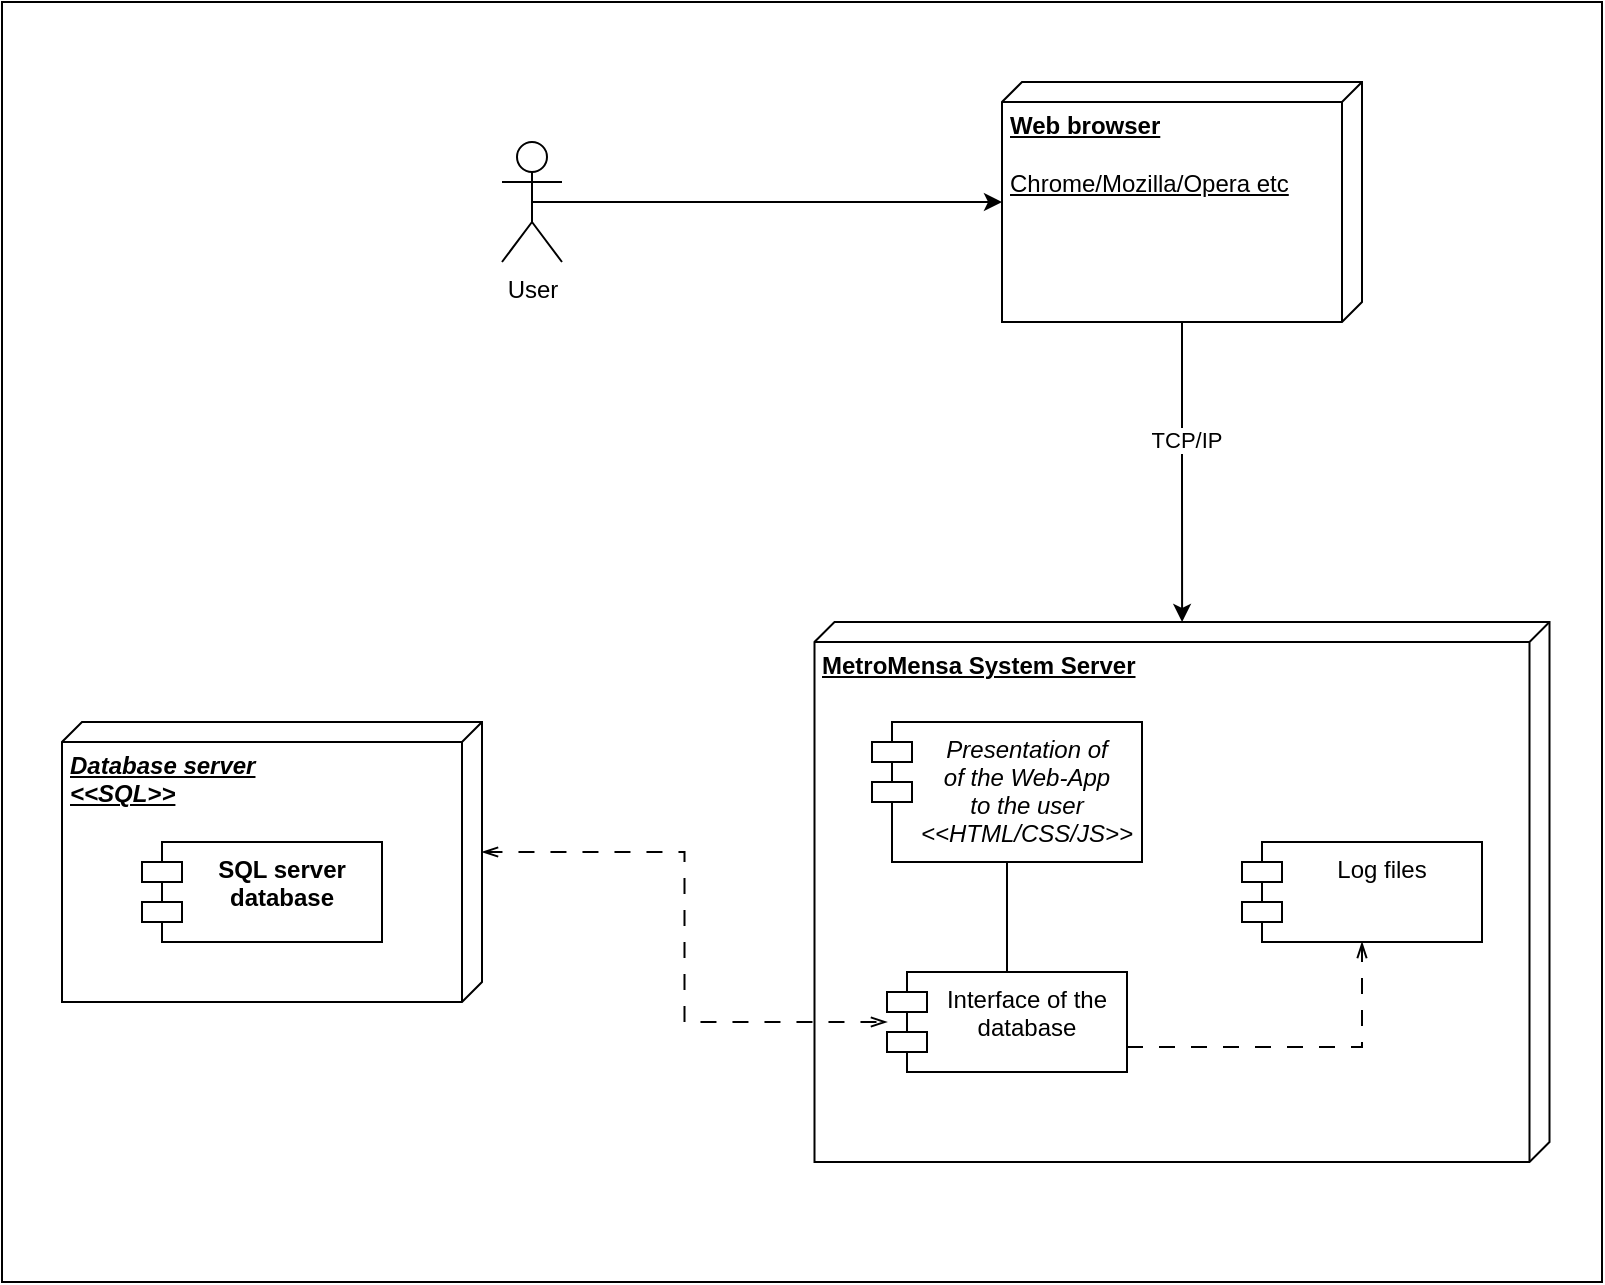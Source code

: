 <mxfile version="23.0.0" type="google">
  <diagram name="Page-1" id="FMH-RGX8GbkVtLlR3dSW">
    <mxGraphModel grid="1" page="1" gridSize="10" guides="1" tooltips="1" connect="1" arrows="1" fold="1" pageScale="1" pageWidth="850" pageHeight="1100" math="0" shadow="0">
      <root>
        <mxCell id="0" />
        <mxCell id="1" parent="0" />
        <mxCell id="aOc6uqDYyZkDBF87q0RR-1" value="" style="rounded=0;whiteSpace=wrap;html=1;" vertex="1" parent="1">
          <mxGeometry x="40" y="40" width="800" height="640" as="geometry" />
        </mxCell>
        <mxCell id="iJkQMbKuVoegdz_y2-XQ-1" value="User" style="shape=umlActor;verticalLabelPosition=bottom;verticalAlign=top;html=1;outlineConnect=0;" vertex="1" parent="1">
          <mxGeometry x="290" y="110" width="30" height="60" as="geometry" />
        </mxCell>
        <mxCell id="iJkQMbKuVoegdz_y2-XQ-8" style="edgeStyle=orthogonalEdgeStyle;rounded=0;orthogonalLoop=1;jettySize=auto;html=1;" edge="1" parent="1" source="iJkQMbKuVoegdz_y2-XQ-2" target="iJkQMbKuVoegdz_y2-XQ-7">
          <mxGeometry relative="1" as="geometry" />
        </mxCell>
        <mxCell id="iJkQMbKuVoegdz_y2-XQ-9" value="TCP/IP" style="edgeLabel;html=1;align=center;verticalAlign=middle;resizable=0;points=[];" vertex="1" connectable="0" parent="iJkQMbKuVoegdz_y2-XQ-8">
          <mxGeometry x="-0.222" y="2" relative="1" as="geometry">
            <mxPoint as="offset" />
          </mxGeometry>
        </mxCell>
        <mxCell id="iJkQMbKuVoegdz_y2-XQ-10" style="edgeStyle=orthogonalEdgeStyle;rounded=0;orthogonalLoop=1;jettySize=auto;html=1;exitX=0.5;exitY=0.5;exitDx=0;exitDy=0;exitPerimeter=0;" edge="1" parent="1" source="iJkQMbKuVoegdz_y2-XQ-1" target="iJkQMbKuVoegdz_y2-XQ-2">
          <mxGeometry relative="1" as="geometry" />
        </mxCell>
        <mxCell id="iJkQMbKuVoegdz_y2-XQ-2" value="&lt;b&gt;Web browser&lt;/b&gt;&lt;br&gt;&lt;br&gt;Chrome/Mozilla/Opera etc" style="verticalAlign=top;align=left;spacingTop=8;spacingLeft=2;spacingRight=12;shape=cube;size=10;direction=south;fontStyle=4;html=1;" vertex="1" parent="1">
          <mxGeometry x="540" y="80" width="180" height="120" as="geometry" />
        </mxCell>
        <mxCell id="iJkQMbKuVoegdz_y2-XQ-7" value="&lt;b&gt;MetroMensa System Server&lt;/b&gt;" style="verticalAlign=top;align=left;spacingTop=8;spacingLeft=2;spacingRight=12;shape=cube;size=10;direction=south;fontStyle=4;html=1;" vertex="1" parent="1">
          <mxGeometry x="446.25" y="350" width="367.5" height="270" as="geometry" />
        </mxCell>
        <mxCell id="iJkQMbKuVoegdz_y2-XQ-13" style="edgeStyle=orthogonalEdgeStyle;rounded=0;orthogonalLoop=1;jettySize=auto;html=1;entryX=0.5;entryY=0;entryDx=0;entryDy=0;endArrow=none;endFill=0;" edge="1" parent="1" source="iJkQMbKuVoegdz_y2-XQ-11" target="iJkQMbKuVoegdz_y2-XQ-12">
          <mxGeometry relative="1" as="geometry" />
        </mxCell>
        <mxCell id="iJkQMbKuVoegdz_y2-XQ-11" value="Presentation of&#xa;of the Web-App &#xa;to the user&#xa;&lt;&lt;HTML/CSS/JS&gt;&gt;" style="shape=module;align=left;spacingLeft=20;align=center;verticalAlign=top;fontStyle=2" vertex="1" parent="1">
          <mxGeometry x="475" y="400" width="135" height="70" as="geometry" />
        </mxCell>
        <mxCell id="iJkQMbKuVoegdz_y2-XQ-15" style="edgeStyle=orthogonalEdgeStyle;rounded=0;orthogonalLoop=1;jettySize=auto;html=1;exitX=1;exitY=0.75;exitDx=0;exitDy=0;entryX=0.5;entryY=1;entryDx=0;entryDy=0;endArrow=openThin;endFill=0;dashed=1;dashPattern=8 8;" edge="1" parent="1" source="iJkQMbKuVoegdz_y2-XQ-12" target="iJkQMbKuVoegdz_y2-XQ-14">
          <mxGeometry relative="1" as="geometry" />
        </mxCell>
        <mxCell id="iJkQMbKuVoegdz_y2-XQ-21" style="edgeStyle=orthogonalEdgeStyle;rounded=0;orthogonalLoop=1;jettySize=auto;html=1;dashed=1;dashPattern=8 8;endArrow=openThin;endFill=0;exitX=0;exitY=0;exitDx=65;exitDy=0;exitPerimeter=0;startArrow=openThin;startFill=0;" edge="1" parent="1" source="iJkQMbKuVoegdz_y2-XQ-19" target="iJkQMbKuVoegdz_y2-XQ-12">
          <mxGeometry relative="1" as="geometry" />
        </mxCell>
        <mxCell id="iJkQMbKuVoegdz_y2-XQ-12" value="Interface of the&#xa;database" style="shape=module;align=left;spacingLeft=20;align=center;verticalAlign=top;" vertex="1" parent="1">
          <mxGeometry x="482.5" y="525" width="120" height="50" as="geometry" />
        </mxCell>
        <mxCell id="iJkQMbKuVoegdz_y2-XQ-14" value="Log files" style="shape=module;align=left;spacingLeft=20;align=center;verticalAlign=top;" vertex="1" parent="1">
          <mxGeometry x="660" y="460" width="120" height="50" as="geometry" />
        </mxCell>
        <mxCell id="iJkQMbKuVoegdz_y2-XQ-19" value="&lt;b&gt;&lt;i&gt;Database server&lt;br&gt;&amp;lt;&amp;lt;SQL&amp;gt;&amp;gt;&lt;br&gt;&lt;/i&gt;&lt;br&gt;&lt;/b&gt;" style="verticalAlign=top;align=left;spacingTop=8;spacingLeft=2;spacingRight=12;shape=cube;size=10;direction=south;fontStyle=4;html=1;" vertex="1" parent="1">
          <mxGeometry x="70" y="400" width="210" height="140" as="geometry" />
        </mxCell>
        <mxCell id="iJkQMbKuVoegdz_y2-XQ-20" value="SQL server&#xa;database" style="shape=module;align=left;spacingLeft=20;align=center;verticalAlign=top;fontStyle=1" vertex="1" parent="1">
          <mxGeometry x="110" y="460" width="120" height="50" as="geometry" />
        </mxCell>
      </root>
    </mxGraphModel>
  </diagram>
</mxfile>
